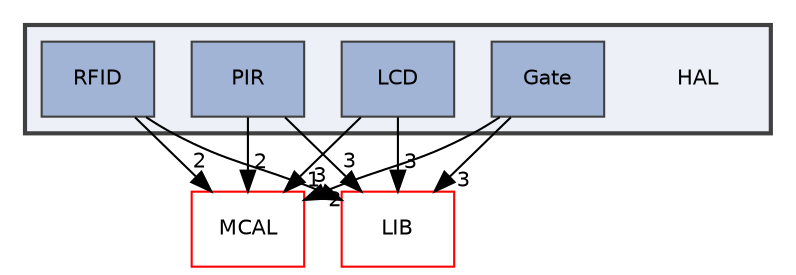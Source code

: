 digraph "HAL"
{
 // LATEX_PDF_SIZE
  edge [fontname="Helvetica",fontsize="10",labelfontname="Helvetica",labelfontsize="10"];
  node [fontname="Helvetica",fontsize="10",shape=record];
  compound=true
  subgraph clusterdir_c5b59151d6c1325e022e4ba605eb40f8 {
    graph [ bgcolor="#edf0f7", pencolor="grey25", style="filled,bold,", label="", fontname="Helvetica", fontsize="10", URL="dir_c5b59151d6c1325e022e4ba605eb40f8.html"]
    dir_c5b59151d6c1325e022e4ba605eb40f8 [shape=plaintext, label="HAL"];
  dir_0e9cb4bfba6953c8990d5633beadc739 [shape=box, label="Gate", style="filled,", fillcolor="#a2b4d6", color="grey25", URL="dir_0e9cb4bfba6953c8990d5633beadc739.html"];
  dir_4dfc2eed4b220d26203ae10ed04c1548 [shape=box, label="LCD", style="filled,", fillcolor="#a2b4d6", color="grey25", URL="dir_4dfc2eed4b220d26203ae10ed04c1548.html"];
  dir_b31f3126445ab8afd05e436eb9e1166e [shape=box, label="PIR", style="filled,", fillcolor="#a2b4d6", color="grey25", URL="dir_b31f3126445ab8afd05e436eb9e1166e.html"];
  dir_2bc2ed7838b4ee6157dc5f7cf7829e68 [shape=box, label="RFID", style="filled,", fillcolor="#a2b4d6", color="grey25", URL="dir_2bc2ed7838b4ee6157dc5f7cf7829e68.html"];
  }
  dir_aeef58f5a946ad8e66cca46db86d7cf5 [shape=box, label="MCAL", style="", fillcolor="#edf0f7", color="red", URL="dir_aeef58f5a946ad8e66cca46db86d7cf5.html"];
  dir_c49787b21523dfcd643eafa322448430 [shape=box, label="LIB", style="", fillcolor="#edf0f7", color="red", URL="dir_c49787b21523dfcd643eafa322448430.html"];
  dir_0e9cb4bfba6953c8990d5633beadc739->dir_aeef58f5a946ad8e66cca46db86d7cf5 [headlabel="2", labeldistance=1.5 headhref="dir_000003_000009.html"];
  dir_0e9cb4bfba6953c8990d5633beadc739->dir_c49787b21523dfcd643eafa322448430 [headlabel="3", labeldistance=1.5 headhref="dir_000003_000007.html"];
  dir_4dfc2eed4b220d26203ae10ed04c1548->dir_aeef58f5a946ad8e66cca46db86d7cf5 [headlabel="1", labeldistance=1.5 headhref="dir_000006_000009.html"];
  dir_4dfc2eed4b220d26203ae10ed04c1548->dir_c49787b21523dfcd643eafa322448430 [headlabel="3", labeldistance=1.5 headhref="dir_000006_000007.html"];
  dir_b31f3126445ab8afd05e436eb9e1166e->dir_aeef58f5a946ad8e66cca46db86d7cf5 [headlabel="2", labeldistance=1.5 headhref="dir_000010_000009.html"];
  dir_b31f3126445ab8afd05e436eb9e1166e->dir_c49787b21523dfcd643eafa322448430 [headlabel="3", labeldistance=1.5 headhref="dir_000010_000007.html"];
  dir_2bc2ed7838b4ee6157dc5f7cf7829e68->dir_aeef58f5a946ad8e66cca46db86d7cf5 [headlabel="2", labeldistance=1.5 headhref="dir_000012_000009.html"];
  dir_2bc2ed7838b4ee6157dc5f7cf7829e68->dir_c49787b21523dfcd643eafa322448430 [headlabel="3", labeldistance=1.5 headhref="dir_000012_000007.html"];
}
